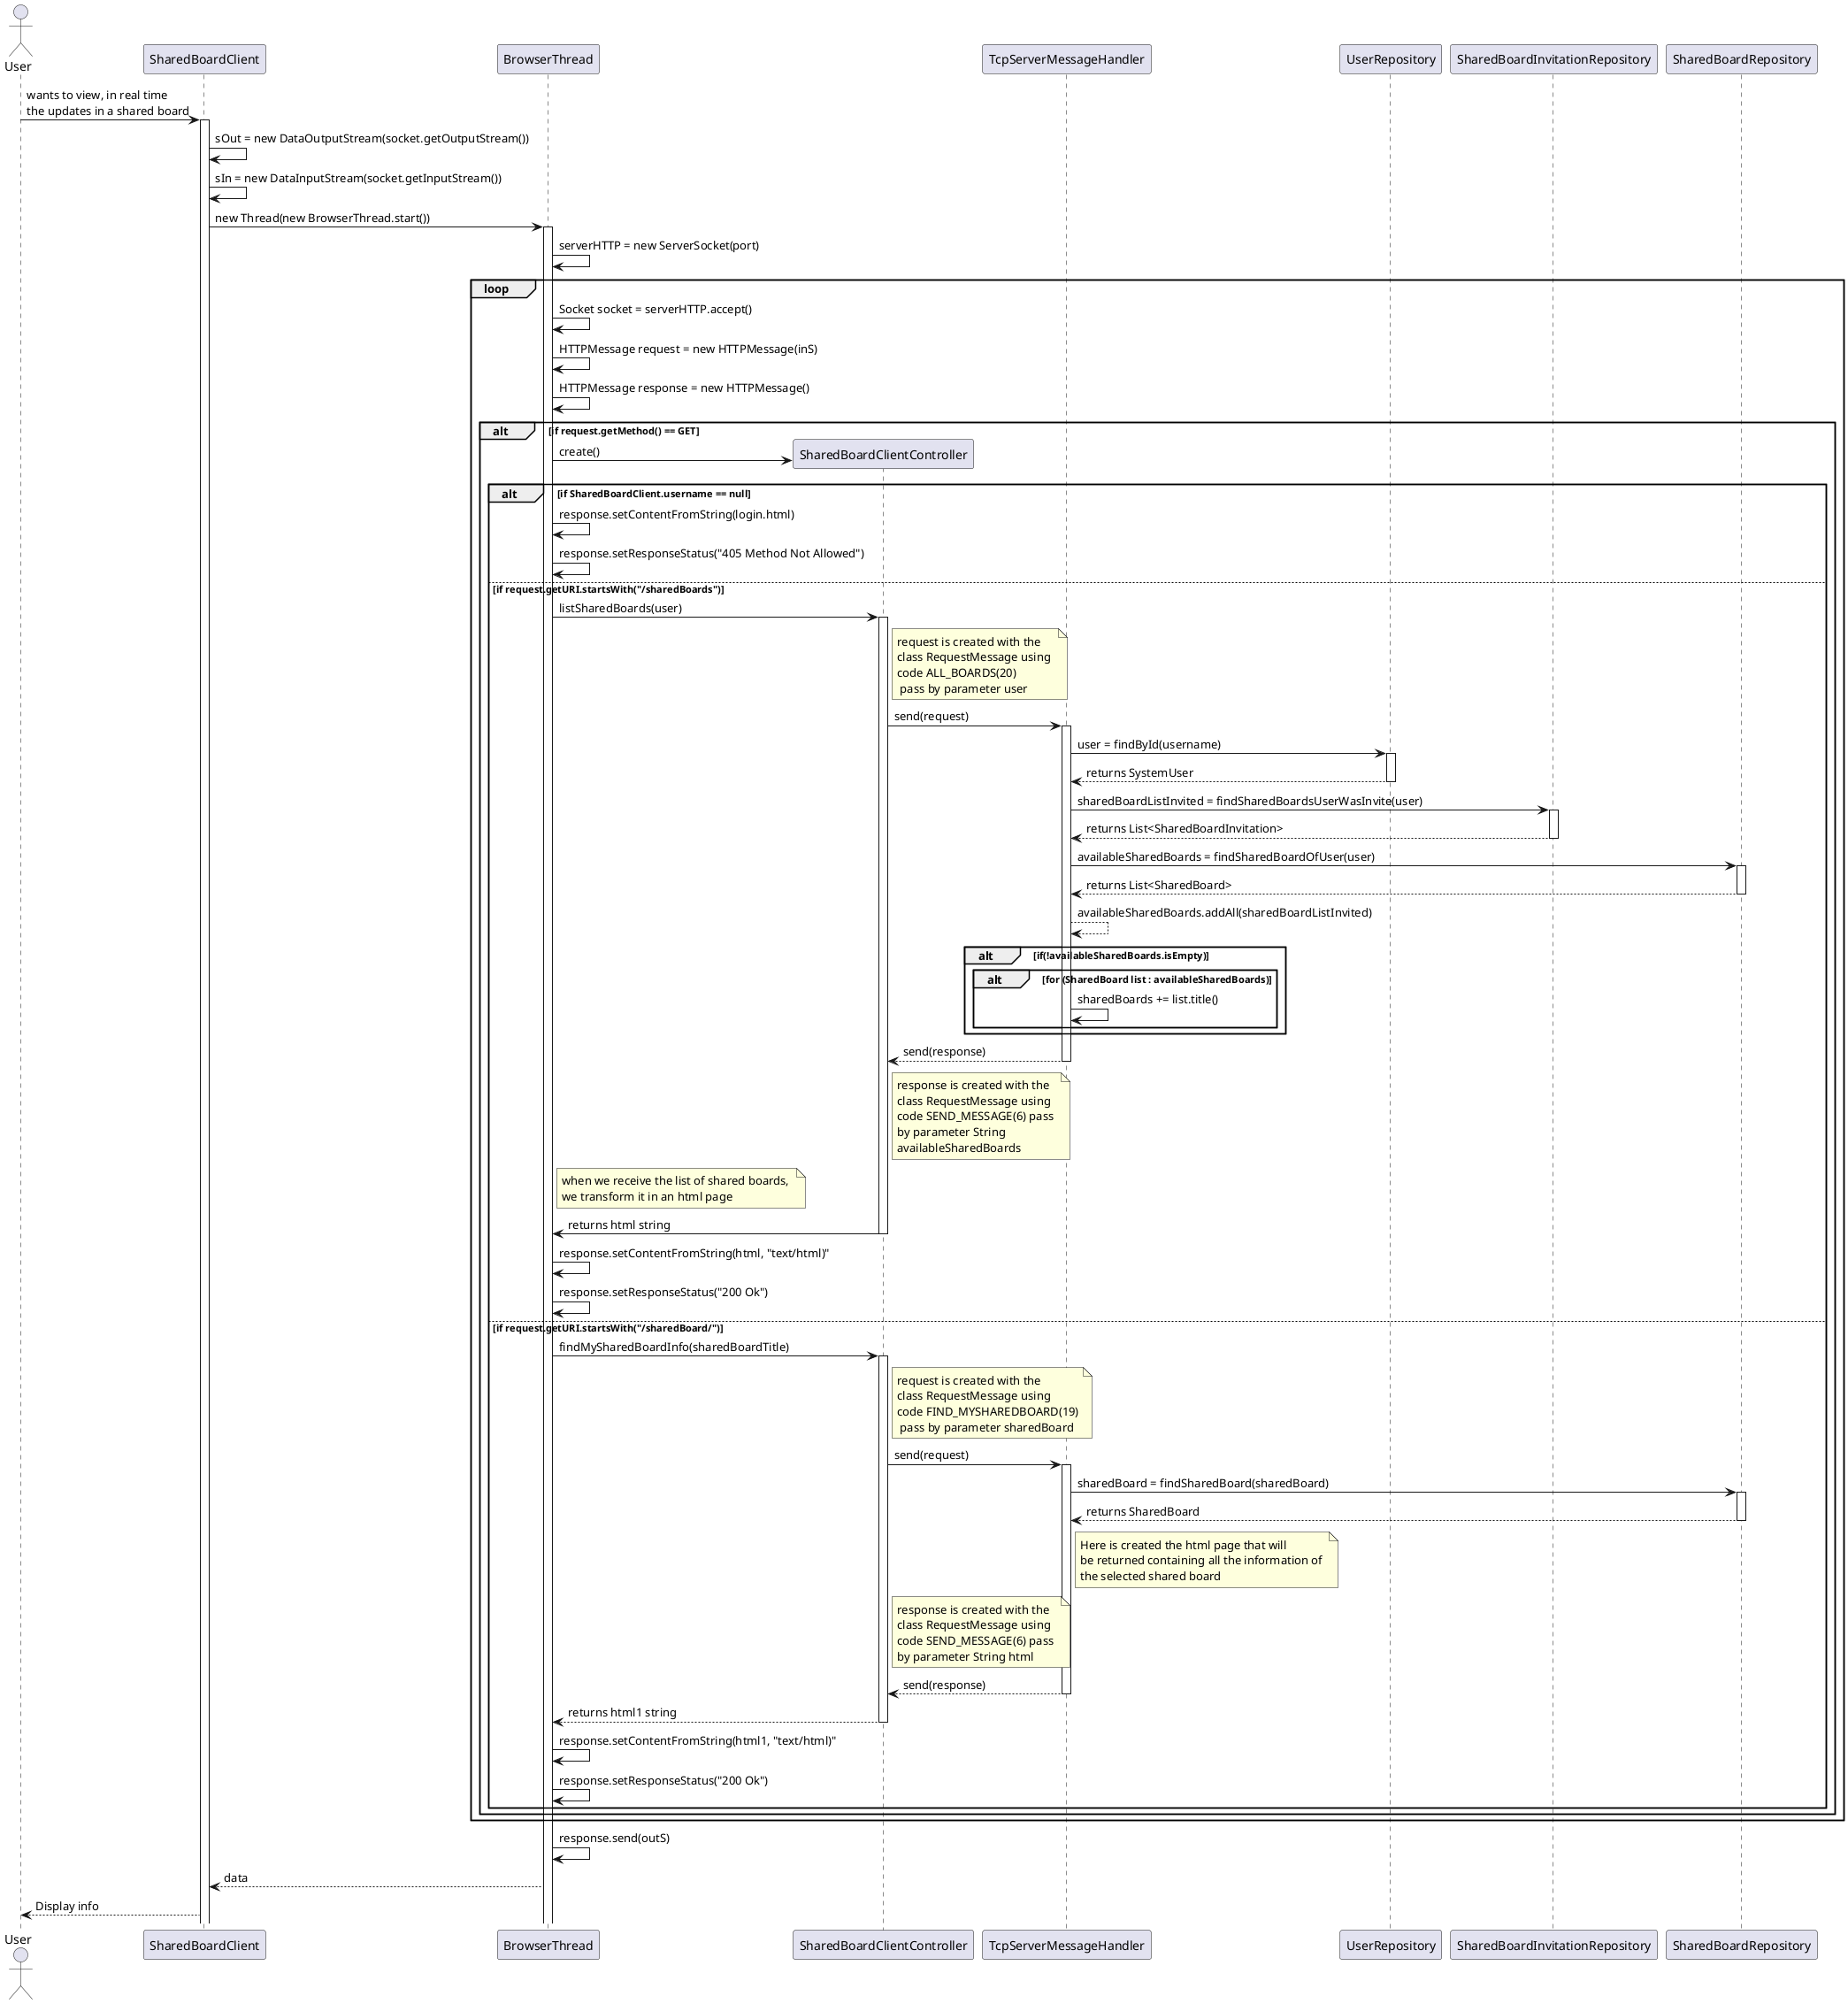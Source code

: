 @startuml

actor User
User -> SharedBoardClient: wants to view, in real time \nthe updates in a shared board
    activate SharedBoardClient
        SharedBoardClient -> SharedBoardClient: sOut = new DataOutputStream(socket.getOutputStream())
        SharedBoardClient -> SharedBoardClient: sIn = new DataInputStream(socket.getInputStream())
        SharedBoardClient -> BrowserThread: new Thread(new BrowserThread.start())
        activate BrowserThread
            BrowserThread -> BrowserThread: serverHTTP = new ServerSocket(port)
            loop
                BrowserThread -> BrowserThread: Socket socket = serverHTTP.accept()
                BrowserThread -> BrowserThread: HTTPMessage request = new HTTPMessage(inS)
                BrowserThread -> BrowserThread: HTTPMessage response = new HTTPMessage()
                alt if request.getMethod() == GET
                    BrowserThread -> SharedBoardClientController**: create()
                    alt if SharedBoardClient.username == null
                        BrowserThread -> BrowserThread: response.setContentFromString(login.html)
                        BrowserThread -> BrowserThread: response.setResponseStatus("405 Method Not Allowed")
                        else if request.getURI.startsWith("/sharedBoards")
                            BrowserThread -> SharedBoardClientController: listSharedBoards(user)
                            activate SharedBoardClientController
                                note right of SharedBoardClientController: request is created with the \nclass RequestMessage using \ncode ALL_BOARDS(20)\n pass by parameter user
                                SharedBoardClientController -> TcpServerMessageHandler: send(request)
                                activate TcpServerMessageHandler
                                    TcpServerMessageHandler -> UserRepository: user = findById(username)
                                    activate UserRepository
                                        UserRepository --> TcpServerMessageHandler: returns SystemUser
                                    deactivate UserRepository
                                    TcpServerMessageHandler -> SharedBoardInvitationRepository: sharedBoardListInvited = findSharedBoardsUserWasInvite(user)
                                    activate SharedBoardInvitationRepository
                                        SharedBoardInvitationRepository --> TcpServerMessageHandler: returns List<SharedBoardInvitation>
                                    deactivate SharedBoardInvitationRepository

                                    TcpServerMessageHandler -> SharedBoardRepository: availableSharedBoards = findSharedBoardOfUser(user)
                                    activate SharedBoardRepository
                                        SharedBoardRepository --> TcpServerMessageHandler: returns List<SharedBoard>
                                    deactivate SharedBoardRepository
                                    TcpServerMessageHandler --> TcpServerMessageHandler: availableSharedBoards.addAll(sharedBoardListInvited)
                                    alt if(!availableSharedBoards.isEmpty)
                                        alt for (SharedBoard list : availableSharedBoards)
                                            TcpServerMessageHandler -> TcpServerMessageHandler: sharedBoards += list.title()
                                        end
                                    end
                                    TcpServerMessageHandler --> SharedBoardClientController: send(response)
                                    note right of SharedBoardClientController: response is created with the \nclass RequestMessage using \ncode SEND_MESSAGE(6) pass \nby parameter String \navailableSharedBoards
                                deactivate TcpServerMessageHandler
                                note right of BrowserThread: when we receive the list of shared boards, \nwe transform it in an html page
                                SharedBoardClientController -> BrowserThread: returns html string
                            deactivate SharedBoardClientController
                            BrowserThread -> BrowserThread: response.setContentFromString(html, "text/html)"
                            BrowserThread -> BrowserThread: response.setResponseStatus("200 Ok")
                        else if request.getURI.startsWith("/sharedBoard/")
                            BrowserThread -> SharedBoardClientController: findMySharedBoardInfo(sharedBoardTitle)
                            activate SharedBoardClientController
                                note right of SharedBoardClientController: request is created with the \nclass RequestMessage using \ncode FIND_MYSHAREDBOARD(19)\n pass by parameter sharedBoard
                                SharedBoardClientController -> TcpServerMessageHandler: send(request)
                                activate TcpServerMessageHandler
                                    TcpServerMessageHandler -> SharedBoardRepository: sharedBoard = findSharedBoard(sharedBoard)
                                    activate SharedBoardRepository
                                        SharedBoardRepository --> TcpServerMessageHandler: returns SharedBoard
                                    deactivate SharedBoardRepository
                                    note right of TcpServerMessageHandler: Here is created the html page that will \nbe returned containing all the information of \nthe selected shared board
                                    note right of SharedBoardClientController: response is created with the \nclass RequestMessage using \ncode SEND_MESSAGE(6) pass \nby parameter String html
                                    TcpServerMessageHandler --> SharedBoardClientController: send(response)
                                deactivate TcpServerMessageHandler

                                SharedBoardClientController --> BrowserThread: returns html1 string
                            deactivate SharedBoardClientController
                            BrowserThread -> BrowserThread: response.setContentFromString(html1, "text/html)"
                            BrowserThread -> BrowserThread: response.setResponseStatus("200 Ok")
                        end
                    end
                end
        BrowserThread -> BrowserThread: response.send(outS)
        BrowserThread --> SharedBoardClient: data
        SharedBoardClient --> User: Display info
@enduml